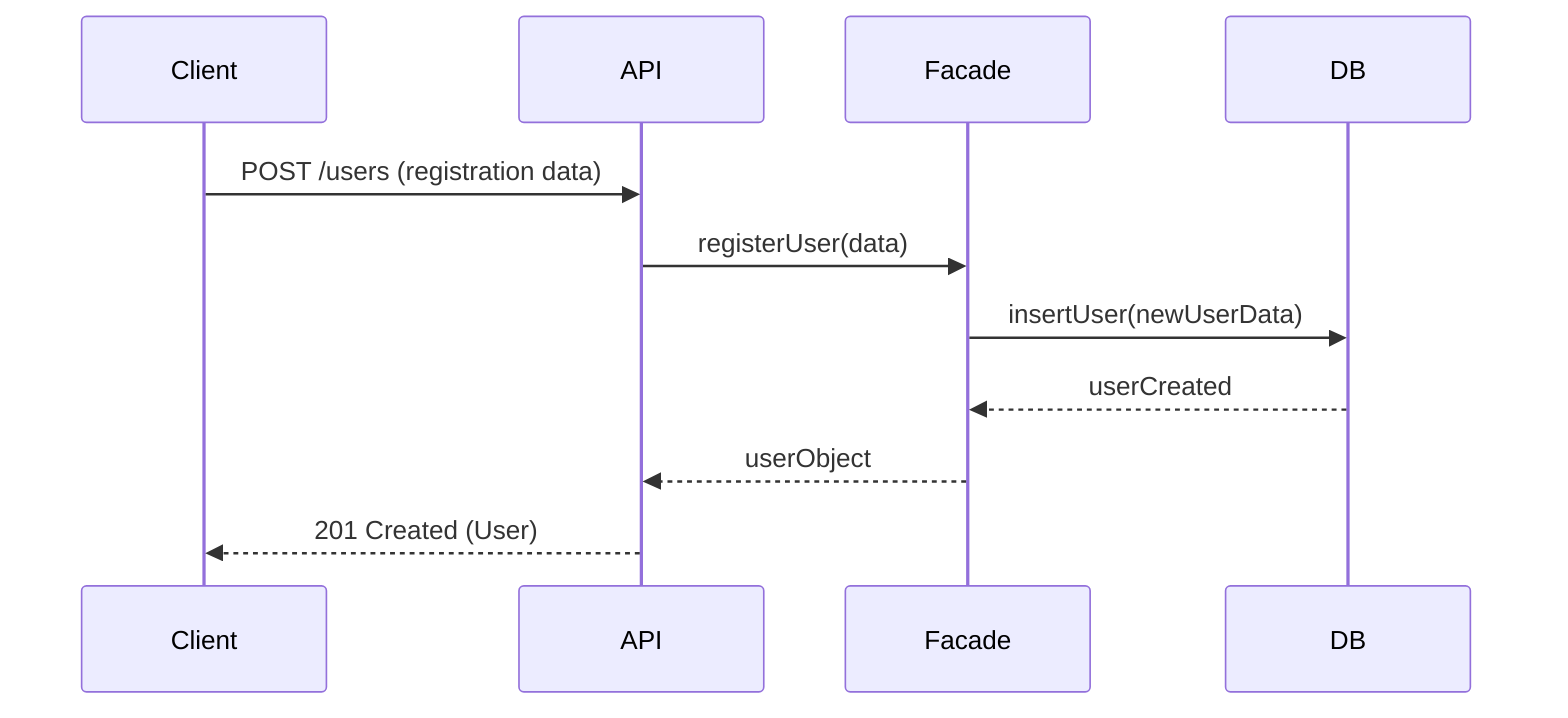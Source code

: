 sequenceDiagram
participant Client
participant API
participant Facade
participant DB

Client->>API: POST /users (registration data)
API->>Facade: registerUser(data)
Facade->>DB: insertUser(newUserData)
DB-->>Facade: userCreated
Facade-->>API: userObject
API-->>Client: 201 Created (User)